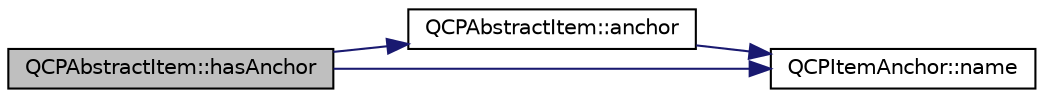 digraph "QCPAbstractItem::hasAnchor"
{
 // LATEX_PDF_SIZE
  edge [fontname="Helvetica",fontsize="10",labelfontname="Helvetica",labelfontsize="10"];
  node [fontname="Helvetica",fontsize="10",shape=record];
  rankdir="LR";
  Node1 [label="QCPAbstractItem::hasAnchor",height=0.2,width=0.4,color="black", fillcolor="grey75", style="filled", fontcolor="black",tooltip=" "];
  Node1 -> Node2 [color="midnightblue",fontsize="10",style="solid",fontname="Helvetica"];
  Node2 [label="QCPAbstractItem::anchor",height=0.2,width=0.4,color="black", fillcolor="white", style="filled",URL="$classQCPAbstractItem.html#a139c255ea8831642fac91748e29a5adb",tooltip=" "];
  Node2 -> Node3 [color="midnightblue",fontsize="10",style="solid",fontname="Helvetica"];
  Node3 [label="QCPItemAnchor::name",height=0.2,width=0.4,color="black", fillcolor="white", style="filled",URL="$classQCPItemAnchor.html#aad37cdf5a3f63428f61be739014e212e",tooltip=" "];
  Node1 -> Node3 [color="midnightblue",fontsize="10",style="solid",fontname="Helvetica"];
}
